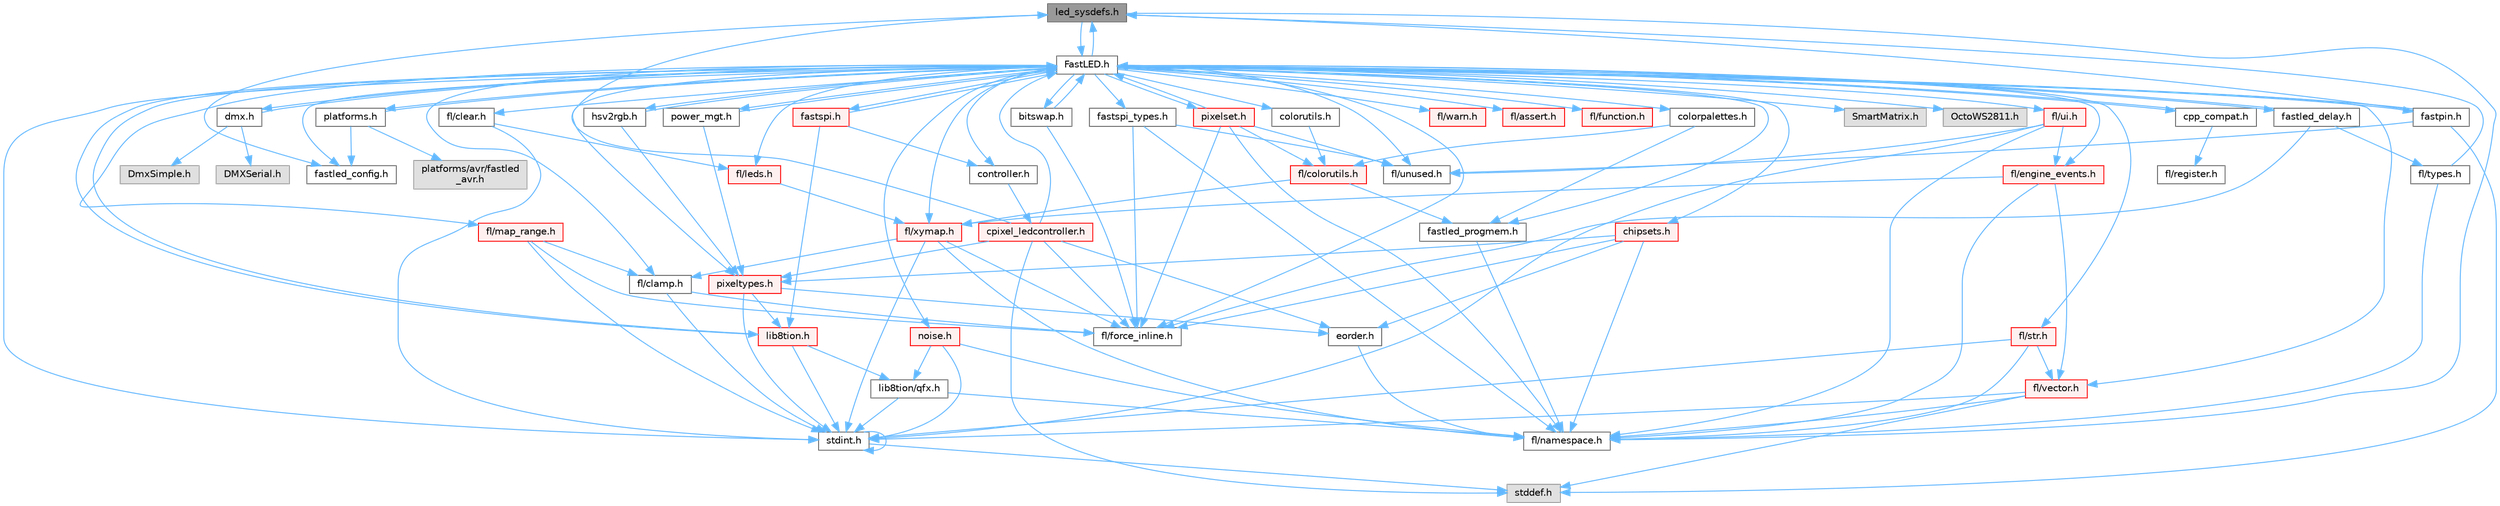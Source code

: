 digraph "led_sysdefs.h"
{
 // INTERACTIVE_SVG=YES
 // LATEX_PDF_SIZE
  bgcolor="transparent";
  edge [fontname=Helvetica,fontsize=10,labelfontname=Helvetica,labelfontsize=10];
  node [fontname=Helvetica,fontsize=10,shape=box,height=0.2,width=0.4];
  Node1 [id="Node000001",label="led_sysdefs.h",height=0.2,width=0.4,color="gray40", fillcolor="grey60", style="filled", fontcolor="black",tooltip="Determines which platform system definitions to include."];
  Node1 -> Node2 [id="edge1_Node000001_Node000002",color="steelblue1",style="solid",tooltip=" "];
  Node2 [id="Node000002",label="FastLED.h",height=0.2,width=0.4,color="grey40", fillcolor="white", style="filled",URL="$db/d97/_fast_l_e_d_8h.html",tooltip="central include file for FastLED, defines the CFastLED class/object"];
  Node2 -> Node3 [id="edge2_Node000002_Node000003",color="steelblue1",style="solid",tooltip=" "];
  Node3 [id="Node000003",label="stdint.h",height=0.2,width=0.4,color="grey40", fillcolor="white", style="filled",URL="$df/dd8/stdint_8h.html",tooltip=" "];
  Node3 -> Node4 [id="edge3_Node000003_Node000004",color="steelblue1",style="solid",tooltip=" "];
  Node4 [id="Node000004",label="stddef.h",height=0.2,width=0.4,color="grey60", fillcolor="#E0E0E0", style="filled",tooltip=" "];
  Node3 -> Node3 [id="edge4_Node000003_Node000003",color="steelblue1",style="solid",tooltip=" "];
  Node2 -> Node5 [id="edge5_Node000002_Node000005",color="steelblue1",style="solid",tooltip=" "];
  Node5 [id="Node000005",label="SmartMatrix.h",height=0.2,width=0.4,color="grey60", fillcolor="#E0E0E0", style="filled",tooltip=" "];
  Node2 -> Node6 [id="edge6_Node000002_Node000006",color="steelblue1",style="solid",tooltip=" "];
  Node6 [id="Node000006",label="OctoWS2811.h",height=0.2,width=0.4,color="grey60", fillcolor="#E0E0E0", style="filled",tooltip=" "];
  Node2 -> Node7 [id="edge7_Node000002_Node000007",color="steelblue1",style="solid",tooltip=" "];
  Node7 [id="Node000007",label="fl/force_inline.h",height=0.2,width=0.4,color="grey40", fillcolor="white", style="filled",URL="$d4/d64/force__inline_8h.html",tooltip=" "];
  Node2 -> Node8 [id="edge8_Node000002_Node000008",color="steelblue1",style="solid",tooltip=" "];
  Node8 [id="Node000008",label="cpp_compat.h",height=0.2,width=0.4,color="grey40", fillcolor="white", style="filled",URL="$d9/d13/cpp__compat_8h.html",tooltip="Compatibility functions based on C++ version."];
  Node8 -> Node2 [id="edge9_Node000008_Node000002",color="steelblue1",style="solid",tooltip=" "];
  Node8 -> Node9 [id="edge10_Node000008_Node000009",color="steelblue1",style="solid",tooltip=" "];
  Node9 [id="Node000009",label="fl/register.h",height=0.2,width=0.4,color="grey40", fillcolor="white", style="filled",URL="$df/d80/register_8h.html",tooltip=" "];
  Node2 -> Node10 [id="edge11_Node000002_Node000010",color="steelblue1",style="solid",tooltip=" "];
  Node10 [id="Node000010",label="fastled_config.h",height=0.2,width=0.4,color="grey40", fillcolor="white", style="filled",URL="$d5/d11/fastled__config_8h.html",tooltip="Contains definitions that can be used to configure FastLED at compile time."];
  Node2 -> Node1 [id="edge12_Node000002_Node000001",color="steelblue1",style="solid",tooltip=" "];
  Node2 -> Node11 [id="edge13_Node000002_Node000011",color="steelblue1",style="solid",tooltip=" "];
  Node11 [id="Node000011",label="fastled_delay.h",height=0.2,width=0.4,color="grey40", fillcolor="white", style="filled",URL="$d0/da8/fastled__delay_8h.html",tooltip="Utility functions and classes for managing delay cycles."];
  Node11 -> Node2 [id="edge14_Node000011_Node000002",color="steelblue1",style="solid",tooltip=" "];
  Node11 -> Node12 [id="edge15_Node000011_Node000012",color="steelblue1",style="solid",tooltip=" "];
  Node12 [id="Node000012",label="fl/types.h",height=0.2,width=0.4,color="grey40", fillcolor="white", style="filled",URL="$d7/da1/fl_2types_8h.html",tooltip=" "];
  Node12 -> Node13 [id="edge16_Node000012_Node000013",color="steelblue1",style="solid",tooltip=" "];
  Node13 [id="Node000013",label="fl/namespace.h",height=0.2,width=0.4,color="grey40", fillcolor="white", style="filled",URL="$df/d2a/namespace_8h.html",tooltip="Implements the FastLED namespace macros."];
  Node12 -> Node1 [id="edge17_Node000012_Node000001",color="steelblue1",style="solid",tooltip=" "];
  Node11 -> Node7 [id="edge18_Node000011_Node000007",color="steelblue1",style="solid",tooltip=" "];
  Node2 -> Node14 [id="edge19_Node000002_Node000014",color="steelblue1",style="solid",tooltip=" "];
  Node14 [id="Node000014",label="bitswap.h",height=0.2,width=0.4,color="grey40", fillcolor="white", style="filled",URL="$de/ded/bitswap_8h.html",tooltip="Functions for doing a rotation of bits/bytes used by parallel output."];
  Node14 -> Node2 [id="edge20_Node000014_Node000002",color="steelblue1",style="solid",tooltip=" "];
  Node14 -> Node7 [id="edge21_Node000014_Node000007",color="steelblue1",style="solid",tooltip=" "];
  Node2 -> Node15 [id="edge22_Node000002_Node000015",color="steelblue1",style="solid",tooltip=" "];
  Node15 [id="Node000015",label="controller.h",height=0.2,width=0.4,color="grey40", fillcolor="white", style="filled",URL="$d2/dd9/controller_8h.html",tooltip="deprecated: base definitions used by led controllers for writing out led data"];
  Node15 -> Node16 [id="edge23_Node000015_Node000016",color="steelblue1",style="solid",tooltip=" "];
  Node16 [id="Node000016",label="cpixel_ledcontroller.h",height=0.2,width=0.4,color="red", fillcolor="#FFF0F0", style="filled",URL="$d9/d57/cpixel__ledcontroller_8h.html",tooltip="defines the templated version of the CLEDController class"];
  Node16 -> Node4 [id="edge24_Node000016_Node000004",color="steelblue1",style="solid",tooltip=" "];
  Node16 -> Node2 [id="edge25_Node000016_Node000002",color="steelblue1",style="solid",tooltip=" "];
  Node16 -> Node1 [id="edge26_Node000016_Node000001",color="steelblue1",style="solid",tooltip=" "];
  Node16 -> Node17 [id="edge27_Node000016_Node000017",color="steelblue1",style="solid",tooltip=" "];
  Node17 [id="Node000017",label="pixeltypes.h",height=0.2,width=0.4,color="red", fillcolor="#FFF0F0", style="filled",URL="$d2/dba/pixeltypes_8h.html",tooltip="Includes defintions for RGB and HSV pixels."];
  Node17 -> Node3 [id="edge28_Node000017_Node000003",color="steelblue1",style="solid",tooltip=" "];
  Node17 -> Node18 [id="edge29_Node000017_Node000018",color="steelblue1",style="solid",tooltip=" "];
  Node18 [id="Node000018",label="lib8tion.h",height=0.2,width=0.4,color="red", fillcolor="#FFF0F0", style="filled",URL="$df/da5/lib8tion_8h.html",tooltip="Fast, efficient 8-bit math functions specifically designed for high-performance LED programming."];
  Node18 -> Node2 [id="edge30_Node000018_Node000002",color="steelblue1",style="solid",tooltip=" "];
  Node18 -> Node3 [id="edge31_Node000018_Node000003",color="steelblue1",style="solid",tooltip=" "];
  Node18 -> Node21 [id="edge32_Node000018_Node000021",color="steelblue1",style="solid",tooltip=" "];
  Node21 [id="Node000021",label="lib8tion/qfx.h",height=0.2,width=0.4,color="grey40", fillcolor="white", style="filled",URL="$d2/d19/qfx_8h.html",tooltip=" "];
  Node21 -> Node3 [id="edge33_Node000021_Node000003",color="steelblue1",style="solid",tooltip=" "];
  Node21 -> Node13 [id="edge34_Node000021_Node000013",color="steelblue1",style="solid",tooltip=" "];
  Node17 -> Node46 [id="edge35_Node000017_Node000046",color="steelblue1",style="solid",tooltip=" "];
  Node46 [id="Node000046",label="eorder.h",height=0.2,width=0.4,color="grey40", fillcolor="white", style="filled",URL="$db/d07/eorder_8h.html",tooltip="Defines color channel ordering enumerations."];
  Node46 -> Node13 [id="edge36_Node000046_Node000013",color="steelblue1",style="solid",tooltip=" "];
  Node16 -> Node46 [id="edge37_Node000016_Node000046",color="steelblue1",style="solid",tooltip=" "];
  Node16 -> Node7 [id="edge38_Node000016_Node000007",color="steelblue1",style="solid",tooltip=" "];
  Node2 -> Node67 [id="edge39_Node000002_Node000067",color="steelblue1",style="solid",tooltip=" "];
  Node67 [id="Node000067",label="fastpin.h",height=0.2,width=0.4,color="grey40", fillcolor="white", style="filled",URL="$db/d65/fastpin_8h.html",tooltip="Class base definitions for defining fast pin access."];
  Node67 -> Node2 [id="edge40_Node000067_Node000002",color="steelblue1",style="solid",tooltip=" "];
  Node67 -> Node1 [id="edge41_Node000067_Node000001",color="steelblue1",style="solid",tooltip=" "];
  Node67 -> Node4 [id="edge42_Node000067_Node000004",color="steelblue1",style="solid",tooltip=" "];
  Node67 -> Node54 [id="edge43_Node000067_Node000054",color="steelblue1",style="solid",tooltip=" "];
  Node54 [id="Node000054",label="fl/unused.h",height=0.2,width=0.4,color="grey40", fillcolor="white", style="filled",URL="$d8/d4b/unused_8h.html",tooltip=" "];
  Node2 -> Node68 [id="edge44_Node000002_Node000068",color="steelblue1",style="solid",tooltip=" "];
  Node68 [id="Node000068",label="fastspi_types.h",height=0.2,width=0.4,color="grey40", fillcolor="white", style="filled",URL="$d2/ddb/fastspi__types_8h.html",tooltip="Data types and constants used by SPI interfaces."];
  Node68 -> Node7 [id="edge45_Node000068_Node000007",color="steelblue1",style="solid",tooltip=" "];
  Node68 -> Node13 [id="edge46_Node000068_Node000013",color="steelblue1",style="solid",tooltip=" "];
  Node68 -> Node54 [id="edge47_Node000068_Node000054",color="steelblue1",style="solid",tooltip=" "];
  Node2 -> Node69 [id="edge48_Node000002_Node000069",color="steelblue1",style="solid",tooltip=" "];
  Node69 [id="Node000069",label="dmx.h",height=0.2,width=0.4,color="grey40", fillcolor="white", style="filled",URL="$d3/de1/dmx_8h.html",tooltip="Defines the DMX512-based LED controllers."];
  Node69 -> Node2 [id="edge49_Node000069_Node000002",color="steelblue1",style="solid",tooltip=" "];
  Node69 -> Node70 [id="edge50_Node000069_Node000070",color="steelblue1",style="solid",tooltip=" "];
  Node70 [id="Node000070",label="DmxSimple.h",height=0.2,width=0.4,color="grey60", fillcolor="#E0E0E0", style="filled",tooltip=" "];
  Node69 -> Node71 [id="edge51_Node000069_Node000071",color="steelblue1",style="solid",tooltip=" "];
  Node71 [id="Node000071",label="DMXSerial.h",height=0.2,width=0.4,color="grey60", fillcolor="#E0E0E0", style="filled",tooltip=" "];
  Node2 -> Node72 [id="edge52_Node000002_Node000072",color="steelblue1",style="solid",tooltip=" "];
  Node72 [id="Node000072",label="platforms.h",height=0.2,width=0.4,color="grey40", fillcolor="white", style="filled",URL="$da/dc9/platforms_8h.html",tooltip="Determines which platforms headers to include."];
  Node72 -> Node2 [id="edge53_Node000072_Node000002",color="steelblue1",style="solid",tooltip=" "];
  Node72 -> Node10 [id="edge54_Node000072_Node000010",color="steelblue1",style="solid",tooltip=" "];
  Node72 -> Node73 [id="edge55_Node000072_Node000073",color="steelblue1",style="solid",tooltip=" "];
  Node73 [id="Node000073",label="platforms/avr/fastled\l_avr.h",height=0.2,width=0.4,color="grey60", fillcolor="#E0E0E0", style="filled",tooltip=" "];
  Node2 -> Node74 [id="edge56_Node000002_Node000074",color="steelblue1",style="solid",tooltip=" "];
  Node74 [id="Node000074",label="fastled_progmem.h",height=0.2,width=0.4,color="grey40", fillcolor="white", style="filled",URL="$df/dab/fastled__progmem_8h.html",tooltip="Wrapper definitions to allow seamless use of PROGMEM in environments that have it."];
  Node74 -> Node13 [id="edge57_Node000074_Node000013",color="steelblue1",style="solid",tooltip=" "];
  Node2 -> Node18 [id="edge58_Node000002_Node000018",color="steelblue1",style="solid",tooltip=" "];
  Node2 -> Node17 [id="edge59_Node000002_Node000017",color="steelblue1",style="solid",tooltip=" "];
  Node2 -> Node75 [id="edge60_Node000002_Node000075",color="steelblue1",style="solid",tooltip=" "];
  Node75 [id="Node000075",label="hsv2rgb.h",height=0.2,width=0.4,color="grey40", fillcolor="white", style="filled",URL="$de/d9a/hsv2rgb_8h.html",tooltip="Functions to convert from the HSV colorspace to the RGB colorspace."];
  Node75 -> Node2 [id="edge61_Node000075_Node000002",color="steelblue1",style="solid",tooltip=" "];
  Node75 -> Node17 [id="edge62_Node000075_Node000017",color="steelblue1",style="solid",tooltip=" "];
  Node2 -> Node76 [id="edge63_Node000002_Node000076",color="steelblue1",style="solid",tooltip=" "];
  Node76 [id="Node000076",label="colorutils.h",height=0.2,width=0.4,color="grey40", fillcolor="white", style="filled",URL="$d1/dfb/colorutils_8h.html",tooltip=" "];
  Node76 -> Node77 [id="edge64_Node000076_Node000077",color="steelblue1",style="solid",tooltip=" "];
  Node77 [id="Node000077",label="fl/colorutils.h",height=0.2,width=0.4,color="red", fillcolor="#FFF0F0", style="filled",URL="$d7/df9/fl_2colorutils_8h.html",tooltip="Utility functions for color fill, palettes, blending, and more."];
  Node77 -> Node74 [id="edge65_Node000077_Node000074",color="steelblue1",style="solid",tooltip=" "];
  Node77 -> Node64 [id="edge66_Node000077_Node000064",color="steelblue1",style="solid",tooltip=" "];
  Node64 [id="Node000064",label="fl/xymap.h",height=0.2,width=0.4,color="red", fillcolor="#FFF0F0", style="filled",URL="$da/d61/xymap_8h.html",tooltip=" "];
  Node64 -> Node3 [id="edge67_Node000064_Node000003",color="steelblue1",style="solid",tooltip=" "];
  Node64 -> Node27 [id="edge68_Node000064_Node000027",color="steelblue1",style="solid",tooltip=" "];
  Node27 [id="Node000027",label="fl/clamp.h",height=0.2,width=0.4,color="grey40", fillcolor="white", style="filled",URL="$d6/dd3/clamp_8h.html",tooltip=" "];
  Node27 -> Node3 [id="edge69_Node000027_Node000003",color="steelblue1",style="solid",tooltip=" "];
  Node27 -> Node7 [id="edge70_Node000027_Node000007",color="steelblue1",style="solid",tooltip=" "];
  Node64 -> Node7 [id="edge71_Node000064_Node000007",color="steelblue1",style="solid",tooltip=" "];
  Node64 -> Node13 [id="edge72_Node000064_Node000013",color="steelblue1",style="solid",tooltip=" "];
  Node2 -> Node82 [id="edge73_Node000002_Node000082",color="steelblue1",style="solid",tooltip=" "];
  Node82 [id="Node000082",label="pixelset.h",height=0.2,width=0.4,color="red", fillcolor="#FFF0F0", style="filled",URL="$d4/d46/pixelset_8h.html",tooltip="Declares classes for managing logical groups of LEDs."];
  Node82 -> Node7 [id="edge74_Node000082_Node000007",color="steelblue1",style="solid",tooltip=" "];
  Node82 -> Node13 [id="edge75_Node000082_Node000013",color="steelblue1",style="solid",tooltip=" "];
  Node82 -> Node54 [id="edge76_Node000082_Node000054",color="steelblue1",style="solid",tooltip=" "];
  Node82 -> Node77 [id="edge77_Node000082_Node000077",color="steelblue1",style="solid",tooltip=" "];
  Node82 -> Node2 [id="edge78_Node000082_Node000002",color="steelblue1",style="solid",tooltip=" "];
  Node2 -> Node84 [id="edge79_Node000002_Node000084",color="steelblue1",style="solid",tooltip=" "];
  Node84 [id="Node000084",label="colorpalettes.h",height=0.2,width=0.4,color="grey40", fillcolor="white", style="filled",URL="$dc/dcc/colorpalettes_8h.html",tooltip="Declarations for the predefined color palettes supplied by FastLED."];
  Node84 -> Node77 [id="edge80_Node000084_Node000077",color="steelblue1",style="solid",tooltip=" "];
  Node84 -> Node74 [id="edge81_Node000084_Node000074",color="steelblue1",style="solid",tooltip=" "];
  Node2 -> Node85 [id="edge82_Node000002_Node000085",color="steelblue1",style="solid",tooltip=" "];
  Node85 [id="Node000085",label="noise.h",height=0.2,width=0.4,color="red", fillcolor="#FFF0F0", style="filled",URL="$d1/d31/noise_8h.html",tooltip="Functions to generate and fill arrays with noise."];
  Node85 -> Node3 [id="edge83_Node000085_Node000003",color="steelblue1",style="solid",tooltip=" "];
  Node85 -> Node13 [id="edge84_Node000085_Node000013",color="steelblue1",style="solid",tooltip=" "];
  Node85 -> Node21 [id="edge85_Node000085_Node000021",color="steelblue1",style="solid",tooltip=" "];
  Node2 -> Node86 [id="edge86_Node000002_Node000086",color="steelblue1",style="solid",tooltip=" "];
  Node86 [id="Node000086",label="power_mgt.h",height=0.2,width=0.4,color="grey40", fillcolor="white", style="filled",URL="$dc/d5b/power__mgt_8h.html",tooltip="Functions to limit the power used by FastLED."];
  Node86 -> Node2 [id="edge87_Node000086_Node000002",color="steelblue1",style="solid",tooltip=" "];
  Node86 -> Node17 [id="edge88_Node000086_Node000017",color="steelblue1",style="solid",tooltip=" "];
  Node2 -> Node87 [id="edge89_Node000002_Node000087",color="steelblue1",style="solid",tooltip=" "];
  Node87 [id="Node000087",label="fastspi.h",height=0.2,width=0.4,color="red", fillcolor="#FFF0F0", style="filled",URL="$d6/ddc/fastspi_8h.html",tooltip="Serial peripheral interface (SPI) definitions per platform."];
  Node87 -> Node2 [id="edge90_Node000087_Node000002",color="steelblue1",style="solid",tooltip=" "];
  Node87 -> Node15 [id="edge91_Node000087_Node000015",color="steelblue1",style="solid",tooltip=" "];
  Node87 -> Node18 [id="edge92_Node000087_Node000018",color="steelblue1",style="solid",tooltip=" "];
  Node2 -> Node89 [id="edge93_Node000002_Node000089",color="steelblue1",style="solid",tooltip=" "];
  Node89 [id="Node000089",label="chipsets.h",height=0.2,width=0.4,color="red", fillcolor="#FFF0F0", style="filled",URL="$db/d66/chipsets_8h.html",tooltip="Contains the bulk of the definitions for the various LED chipsets supported."];
  Node89 -> Node17 [id="edge94_Node000089_Node000017",color="steelblue1",style="solid",tooltip=" "];
  Node89 -> Node7 [id="edge95_Node000089_Node000007",color="steelblue1",style="solid",tooltip=" "];
  Node89 -> Node46 [id="edge96_Node000089_Node000046",color="steelblue1",style="solid",tooltip=" "];
  Node89 -> Node13 [id="edge97_Node000089_Node000013",color="steelblue1",style="solid",tooltip=" "];
  Node2 -> Node55 [id="edge98_Node000002_Node000055",color="steelblue1",style="solid",tooltip=" "];
  Node55 [id="Node000055",label="fl/engine_events.h",height=0.2,width=0.4,color="red", fillcolor="#FFF0F0", style="filled",URL="$db/dc0/engine__events_8h.html",tooltip=" "];
  Node55 -> Node13 [id="edge99_Node000055_Node000013",color="steelblue1",style="solid",tooltip=" "];
  Node55 -> Node34 [id="edge100_Node000055_Node000034",color="steelblue1",style="solid",tooltip=" "];
  Node34 [id="Node000034",label="fl/vector.h",height=0.2,width=0.4,color="red", fillcolor="#FFF0F0", style="filled",URL="$d6/d68/vector_8h.html",tooltip=" "];
  Node34 -> Node4 [id="edge101_Node000034_Node000004",color="steelblue1",style="solid",tooltip=" "];
  Node34 -> Node3 [id="edge102_Node000034_Node000003",color="steelblue1",style="solid",tooltip=" "];
  Node34 -> Node13 [id="edge103_Node000034_Node000013",color="steelblue1",style="solid",tooltip=" "];
  Node55 -> Node64 [id="edge104_Node000055_Node000064",color="steelblue1",style="solid",tooltip=" "];
  Node2 -> Node90 [id="edge105_Node000002_Node000090",color="steelblue1",style="solid",tooltip=" "];
  Node90 [id="Node000090",label="fl/leds.h",height=0.2,width=0.4,color="red", fillcolor="#FFF0F0", style="filled",URL="$da/d78/leds_8h.html",tooltip=" "];
  Node90 -> Node64 [id="edge106_Node000090_Node000064",color="steelblue1",style="solid",tooltip=" "];
  Node2 -> Node24 [id="edge107_Node000002_Node000024",color="steelblue1",style="solid",tooltip=" "];
  Node24 [id="Node000024",label="fl/str.h",height=0.2,width=0.4,color="red", fillcolor="#FFF0F0", style="filled",URL="$d1/d93/str_8h.html",tooltip=" "];
  Node24 -> Node3 [id="edge108_Node000024_Node000003",color="steelblue1",style="solid",tooltip=" "];
  Node24 -> Node13 [id="edge109_Node000024_Node000013",color="steelblue1",style="solid",tooltip=" "];
  Node24 -> Node34 [id="edge110_Node000024_Node000034",color="steelblue1",style="solid",tooltip=" "];
  Node2 -> Node64 [id="edge111_Node000002_Node000064",color="steelblue1",style="solid",tooltip=" "];
  Node2 -> Node27 [id="edge112_Node000002_Node000027",color="steelblue1",style="solid",tooltip=" "];
  Node2 -> Node28 [id="edge113_Node000002_Node000028",color="steelblue1",style="solid",tooltip=" "];
  Node28 [id="Node000028",label="fl/map_range.h",height=0.2,width=0.4,color="red", fillcolor="#FFF0F0", style="filled",URL="$d1/d47/map__range_8h.html",tooltip=" "];
  Node28 -> Node3 [id="edge114_Node000028_Node000003",color="steelblue1",style="solid",tooltip=" "];
  Node28 -> Node27 [id="edge115_Node000028_Node000027",color="steelblue1",style="solid",tooltip=" "];
  Node28 -> Node7 [id="edge116_Node000028_Node000007",color="steelblue1",style="solid",tooltip=" "];
  Node2 -> Node91 [id="edge117_Node000002_Node000091",color="steelblue1",style="solid",tooltip=" "];
  Node91 [id="Node000091",label="fl/warn.h",height=0.2,width=0.4,color="red", fillcolor="#FFF0F0", style="filled",URL="$de/d77/warn_8h.html",tooltip=" "];
  Node2 -> Node60 [id="edge118_Node000002_Node000060",color="steelblue1",style="solid",tooltip=" "];
  Node60 [id="Node000060",label="fl/assert.h",height=0.2,width=0.4,color="red", fillcolor="#FFF0F0", style="filled",URL="$dc/da7/assert_8h.html",tooltip=" "];
  Node2 -> Node54 [id="edge119_Node000002_Node000054",color="steelblue1",style="solid",tooltip=" "];
  Node2 -> Node34 [id="edge120_Node000002_Node000034",color="steelblue1",style="solid",tooltip=" "];
  Node2 -> Node94 [id="edge121_Node000002_Node000094",color="steelblue1",style="solid",tooltip=" "];
  Node94 [id="Node000094",label="fl/function.h",height=0.2,width=0.4,color="red", fillcolor="#FFF0F0", style="filled",URL="$dd/d67/function_8h.html",tooltip=" "];
  Node2 -> Node95 [id="edge122_Node000002_Node000095",color="steelblue1",style="solid",tooltip=" "];
  Node95 [id="Node000095",label="fl/clear.h",height=0.2,width=0.4,color="grey40", fillcolor="white", style="filled",URL="$df/db0/clear_8h.html",tooltip=" "];
  Node95 -> Node90 [id="edge123_Node000095_Node000090",color="steelblue1",style="solid",tooltip=" "];
  Node95 -> Node3 [id="edge124_Node000095_Node000003",color="steelblue1",style="solid",tooltip=" "];
  Node2 -> Node96 [id="edge125_Node000002_Node000096",color="steelblue1",style="solid",tooltip=" "];
  Node96 [id="Node000096",label="fl/ui.h",height=0.2,width=0.4,color="red", fillcolor="#FFF0F0", style="filled",URL="$d9/d3b/ui_8h.html",tooltip=" "];
  Node96 -> Node3 [id="edge126_Node000096_Node000003",color="steelblue1",style="solid",tooltip=" "];
  Node96 -> Node55 [id="edge127_Node000096_Node000055",color="steelblue1",style="solid",tooltip=" "];
  Node96 -> Node13 [id="edge128_Node000096_Node000013",color="steelblue1",style="solid",tooltip=" "];
  Node96 -> Node54 [id="edge129_Node000096_Node000054",color="steelblue1",style="solid",tooltip=" "];
  Node1 -> Node10 [id="edge130_Node000001_Node000010",color="steelblue1",style="solid",tooltip=" "];
  Node1 -> Node13 [id="edge131_Node000001_Node000013",color="steelblue1",style="solid",tooltip=" "];
}
